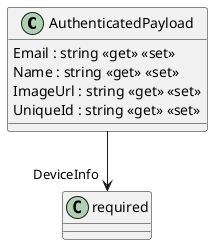 @startuml
class AuthenticatedPayload {
    Email : string <<get>> <<set>>
    Name : string <<get>> <<set>>
    ImageUrl : string <<get>> <<set>>
    UniqueId : string <<get>> <<set>>
}
AuthenticatedPayload --> "DeviceInfo" required
@enduml

